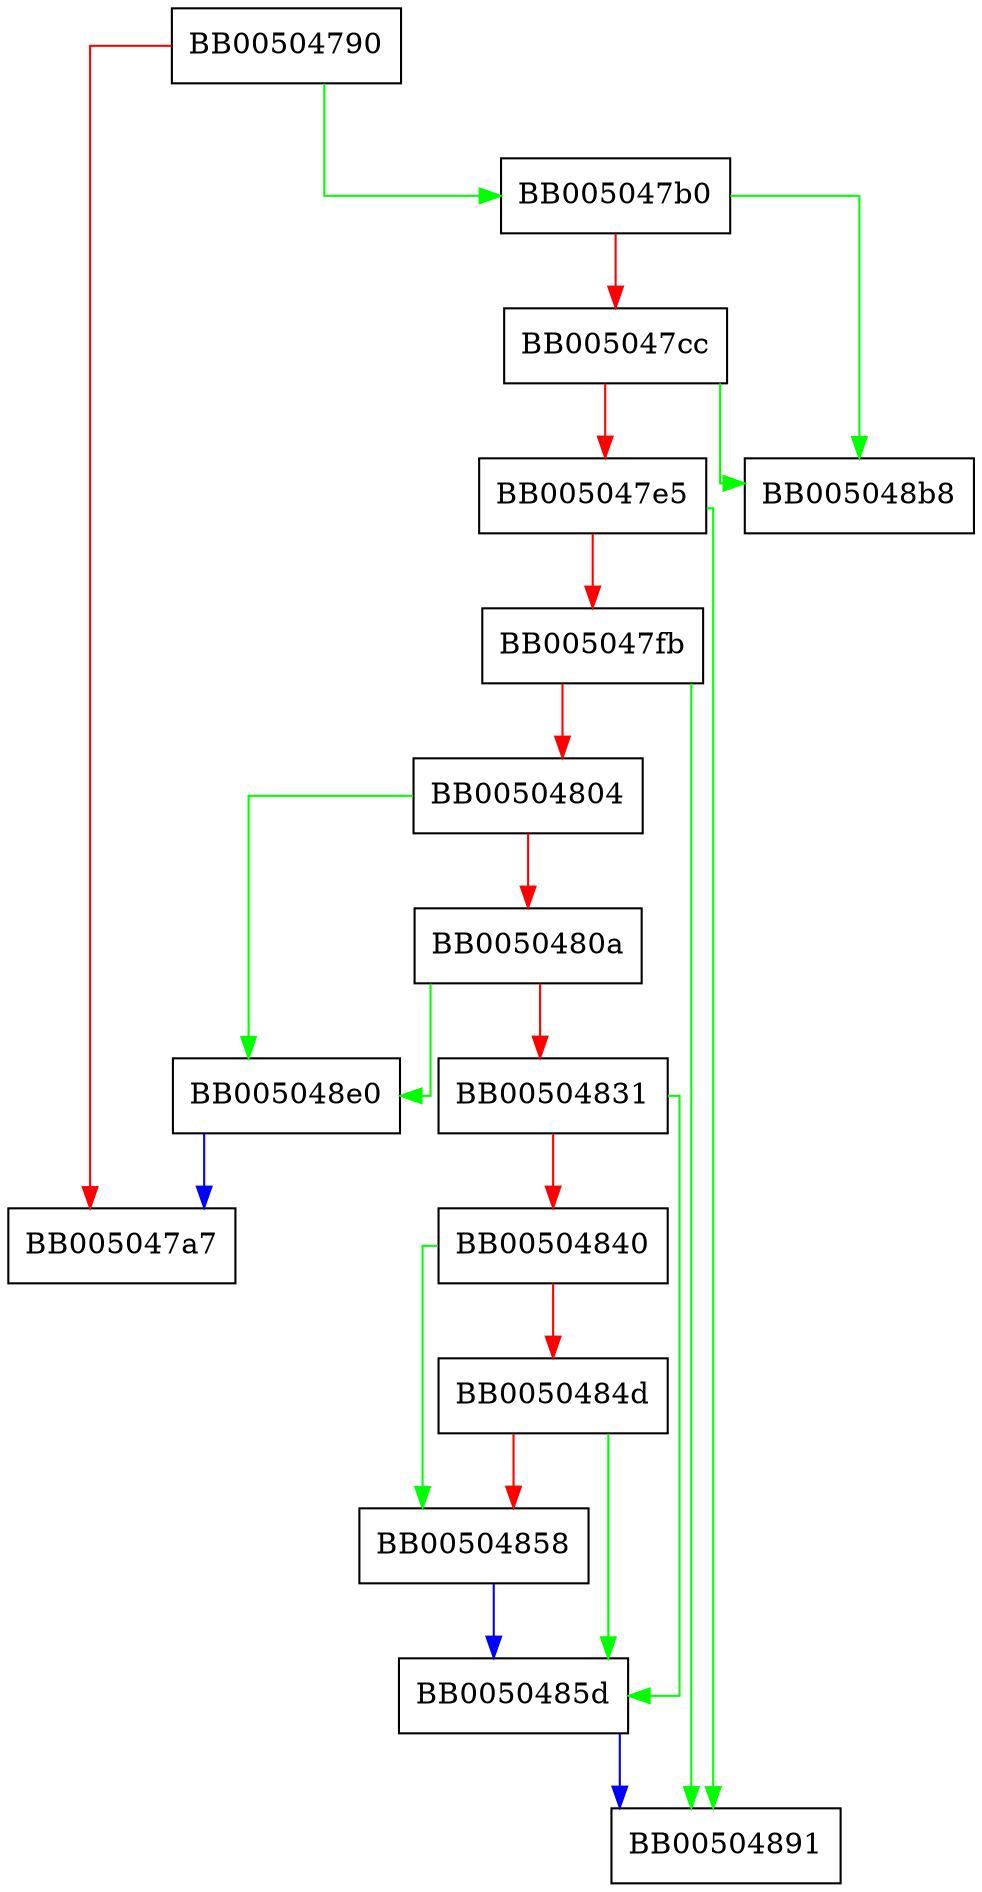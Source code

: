 digraph tx_helper_commit {
  node [shape="box"];
  graph [splines=ortho];
  BB00504790 -> BB005047b0 [color="green"];
  BB00504790 -> BB005047a7 [color="red"];
  BB005047b0 -> BB005048b8 [color="green"];
  BB005047b0 -> BB005047cc [color="red"];
  BB005047cc -> BB005048b8 [color="green"];
  BB005047cc -> BB005047e5 [color="red"];
  BB005047e5 -> BB00504891 [color="green"];
  BB005047e5 -> BB005047fb [color="red"];
  BB005047fb -> BB00504891 [color="green"];
  BB005047fb -> BB00504804 [color="red"];
  BB00504804 -> BB005048e0 [color="green"];
  BB00504804 -> BB0050480a [color="red"];
  BB0050480a -> BB005048e0 [color="green"];
  BB0050480a -> BB00504831 [color="red"];
  BB00504831 -> BB0050485d [color="green"];
  BB00504831 -> BB00504840 [color="red"];
  BB00504840 -> BB00504858 [color="green"];
  BB00504840 -> BB0050484d [color="red"];
  BB0050484d -> BB0050485d [color="green"];
  BB0050484d -> BB00504858 [color="red"];
  BB00504858 -> BB0050485d [color="blue"];
  BB0050485d -> BB00504891 [color="blue"];
  BB005048e0 -> BB005047a7 [color="blue"];
}